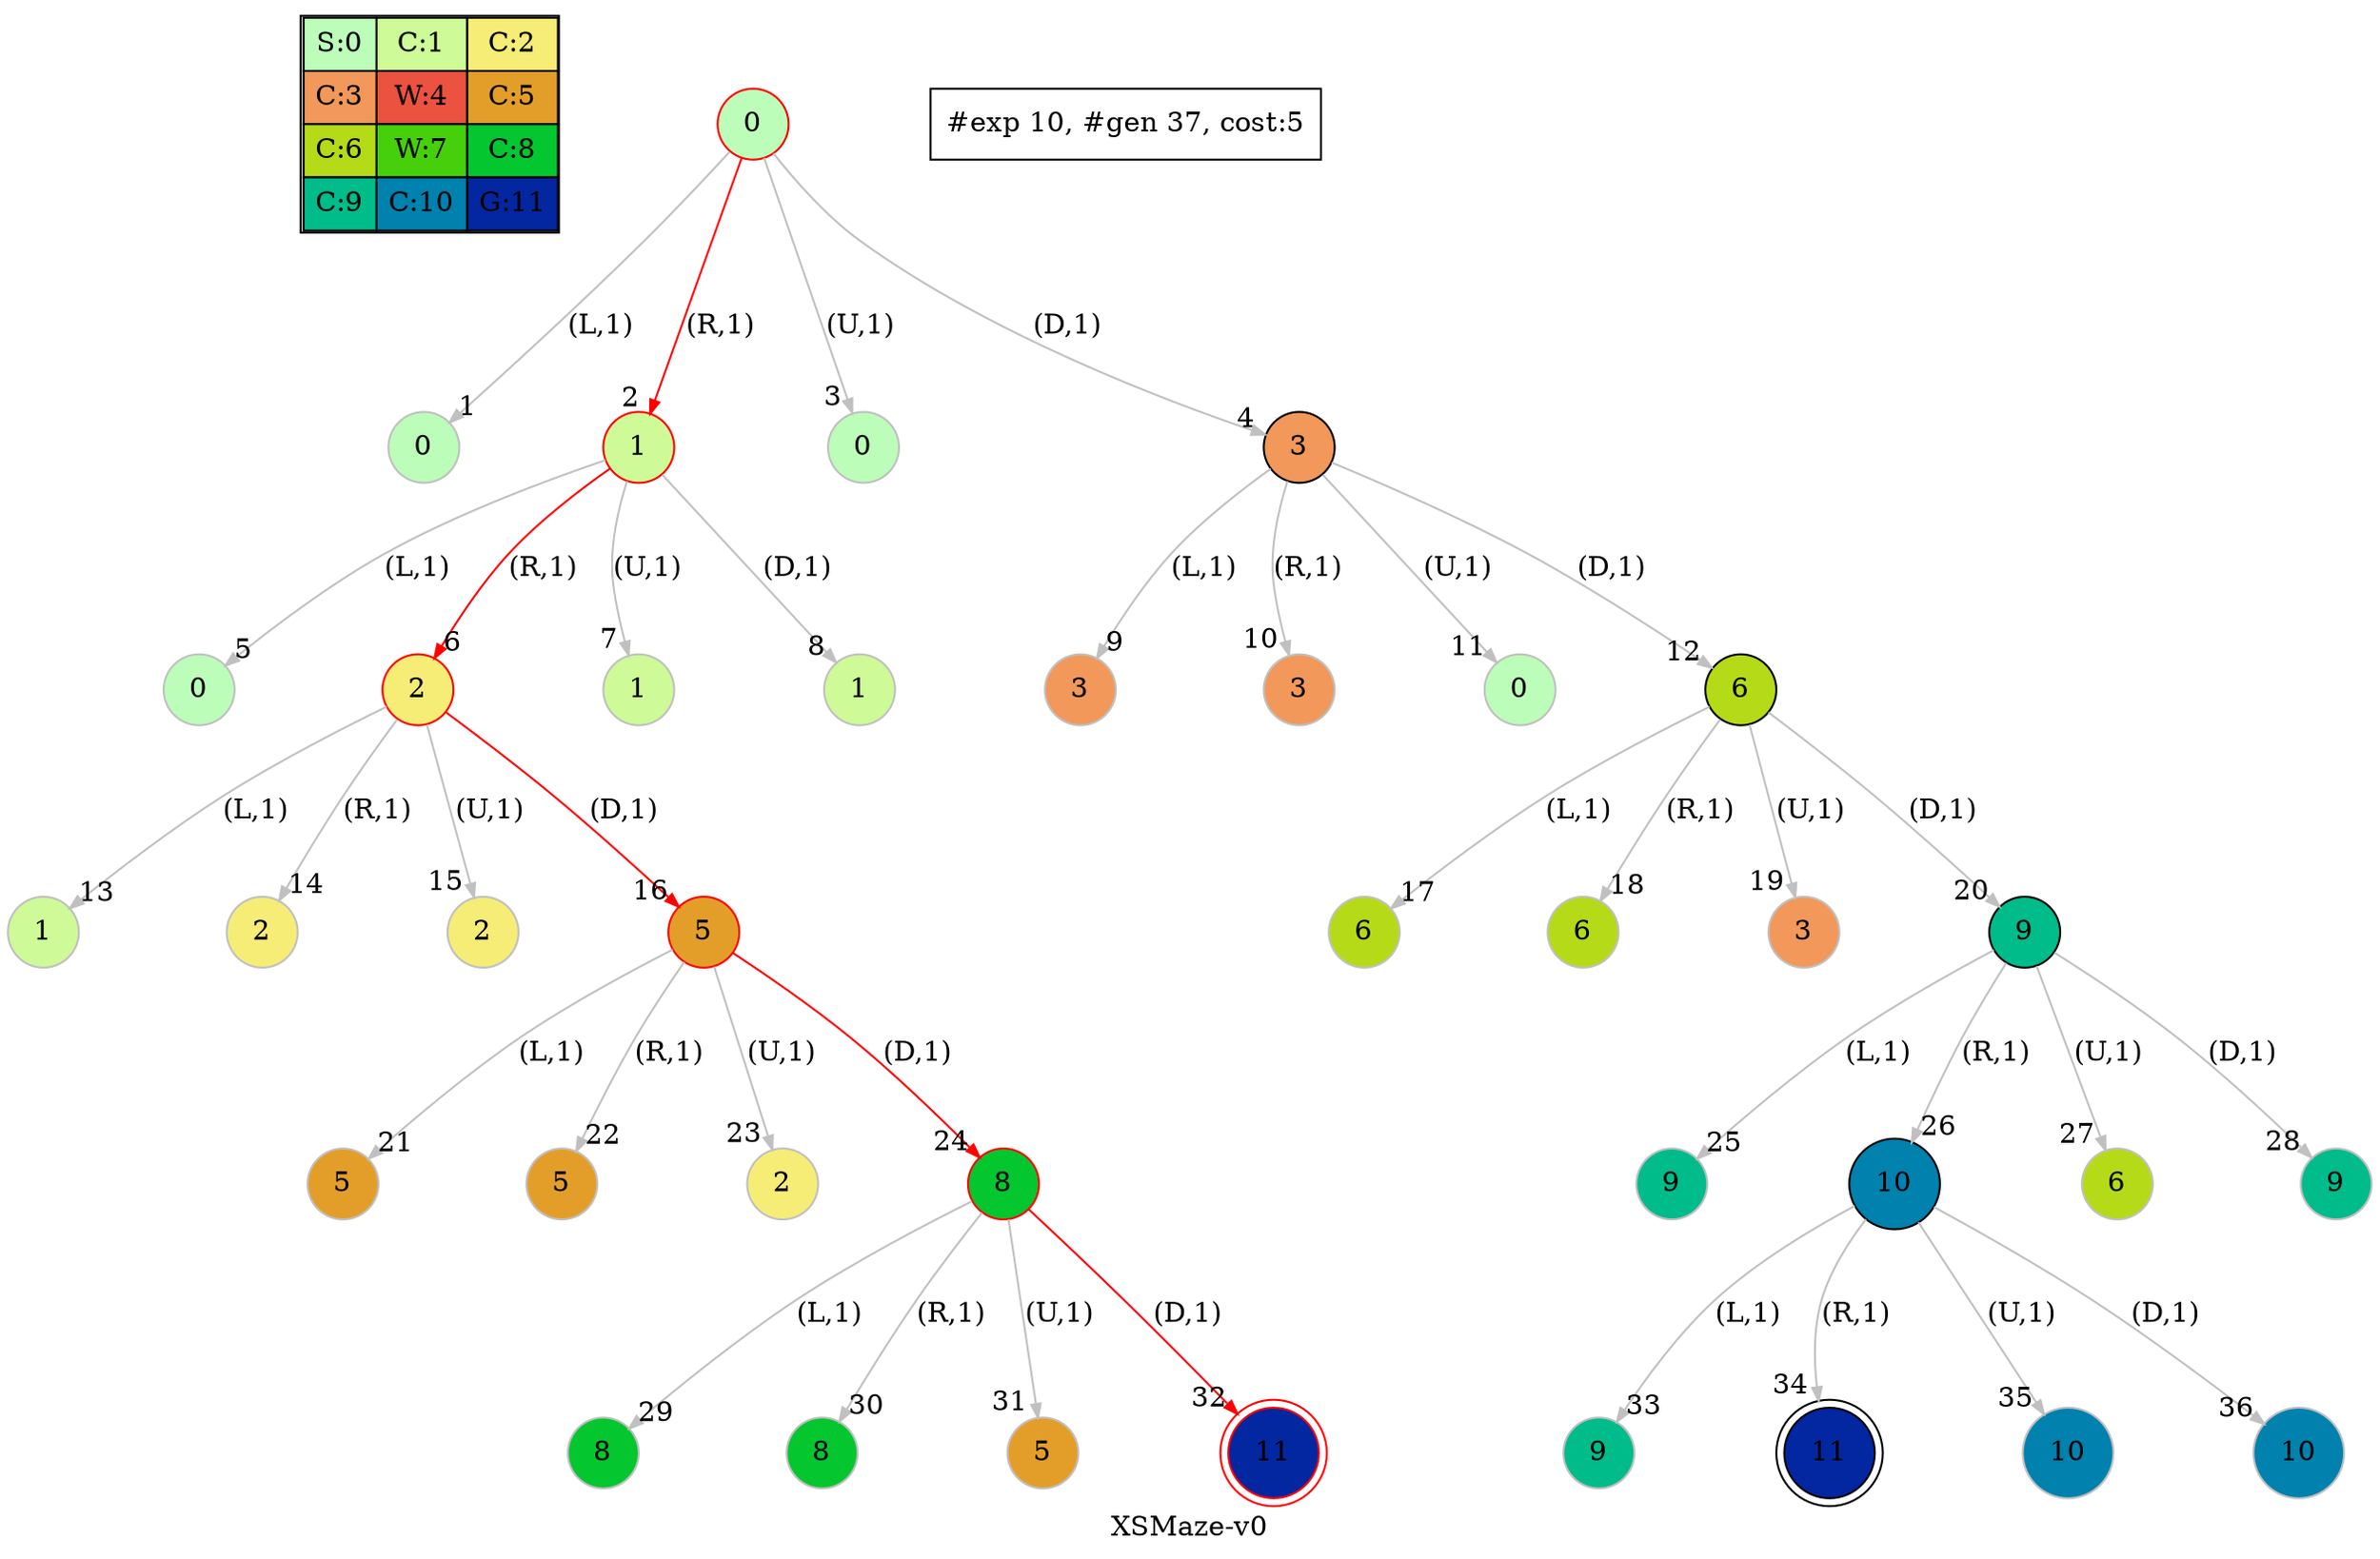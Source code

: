 digraph XSMaze { label="XSMaze-v0"
subgraph MAP {label=Map;map [shape=plaintext label=<<table border="1" cellpadding="5" cellspacing="0" cellborder="1"><tr><td bgcolor="0.32745098 0.267733   0.99083125 1.        ">S:0</td><td bgcolor="0.24117647 0.39545121 0.97940977 1.        ">C:1</td><td bgcolor="0.15490196 0.51591783 0.96349314 1.        ">C:2</td></tr><tr><td bgcolor="0.06862745 0.62692381 0.94315443 1.        ">C:3</td><td bgcolor="0.01764706 0.72643357 0.91848699 1.        ">W:4</td><td bgcolor="0.10392157 0.81262237 0.88960401 1.        ">C:5</td></tr><tr><td bgcolor="0.19803922 0.88960401 0.8534438  1.        ">C:6</td><td bgcolor="0.28431373 0.94315443 0.81619691 1.        ">W:7</td><td bgcolor="0.37058824 0.97940977 0.77520398 1.        ">C:8</td></tr><tr><td bgcolor="0.45686275 0.99770518 0.73065313 1.        ">C:9</td><td bgcolor="0.54313725 0.99770518 0.68274886 1.        ">C:10</td><td bgcolor="0.62941176 0.97940977 0.63171101 1.        ">G:11</td></tr></table>>]} 
nodesep=1 ranksep=1 node [shape=circle] edge [arrowsize=0.7] 
"0_0" [label=0 style=filled color=grey  fillcolor="0.32745098 0.267733   0.99083125 1.        "]; 
"0_0" [label=0 style=filled color=red  fillcolor="0.32745098 0.267733   0.99083125 1.        "]; 
"0_0.0-0" [label=0 style=filled color=grey  fillcolor="0.32745098 0.267733   0.99083125 1.        "];  "0_0" -> "0_0.0-0" [label="(L,1)" headlabel=" 1 " color=grey ]; 
"0_0.1-1" [label=1 style=filled color=grey  fillcolor="0.24117647 0.39545121 0.97940977 1.        "color=red ];   "0_0" -> "0_0.1-1" [label="(R,1)" headlabel=" 2 " color=grey color=red ];  
"0_0.0-2" [label=0 style=filled color=grey  fillcolor="0.32745098 0.267733   0.99083125 1.        "];  "0_0" -> "0_0.0-2" [label="(U,1)" headlabel=" 3 " color=grey ]; 
"0_0.3-3" [label=3 style=filled color=grey  fillcolor="0.06862745 0.62692381 0.94315443 1.        "];  "0_0" -> "0_0.3-3" [label="(D,1)" headlabel=" 4 " color=grey ]; 
"0_0.1-1" [label=1 style=filled color=red  fillcolor="0.24117647 0.39545121 0.97940977 1.        "]; 
"0_0.1.0-0" [label=0 style=filled color=grey  fillcolor="0.32745098 0.267733   0.99083125 1.        "];  "0_0.1-1" -> "0_0.1.0-0" [label="(L,1)" headlabel=" 5 " color=grey ]; 
"0_0.1.2-1" [label=2 style=filled color=grey  fillcolor="0.15490196 0.51591783 0.96349314 1.        "color=red ];   "0_0.1-1" -> "0_0.1.2-1" [label="(R,1)" headlabel=" 6 " color=grey color=red ];  
"0_0.1.1-2" [label=1 style=filled color=grey  fillcolor="0.24117647 0.39545121 0.97940977 1.        "];  "0_0.1-1" -> "0_0.1.1-2" [label="(U,1)" headlabel=" 7 " color=grey ]; 
"0_0.1.1-3" [label=1 style=filled color=grey  fillcolor="0.24117647 0.39545121 0.97940977 1.        "];  "0_0.1-1" -> "0_0.1.1-3" [label="(D,1)" headlabel=" 8 " color=grey ]; 
"0_0.3-3" [label=3 style=filled color=black  fillcolor="0.06862745 0.62692381 0.94315443 1.        "]; 
"0_0.3.3-0" [label=3 style=filled color=grey  fillcolor="0.06862745 0.62692381 0.94315443 1.        "];  "0_0.3-3" -> "0_0.3.3-0" [label="(L,1)" headlabel=" 9 " color=grey ]; 
"0_0.3.3-1" [label=3 style=filled color=grey  fillcolor="0.06862745 0.62692381 0.94315443 1.        "];  "0_0.3-3" -> "0_0.3.3-1" [label="(R,1)" headlabel=" 10 " color=grey ]; 
"0_0.3.0-2" [label=0 style=filled color=grey  fillcolor="0.32745098 0.267733   0.99083125 1.        "];  "0_0.3-3" -> "0_0.3.0-2" [label="(U,1)" headlabel=" 11 " color=grey ]; 
"0_0.3.6-3" [label=6 style=filled color=grey  fillcolor="0.19803922 0.88960401 0.8534438  1.        "];  "0_0.3-3" -> "0_0.3.6-3" [label="(D,1)" headlabel=" 12 " color=grey ]; 
"0_0.1.2-1" [label=2 style=filled color=red  fillcolor="0.15490196 0.51591783 0.96349314 1.        "]; 
"0_0.1.2.1-0" [label=1 style=filled color=grey  fillcolor="0.24117647 0.39545121 0.97940977 1.        "];  "0_0.1.2-1" -> "0_0.1.2.1-0" [label="(L,1)" headlabel=" 13 " color=grey ]; 
"0_0.1.2.2-1" [label=2 style=filled color=grey  fillcolor="0.15490196 0.51591783 0.96349314 1.        "];  "0_0.1.2-1" -> "0_0.1.2.2-1" [label="(R,1)" headlabel=" 14 " color=grey ]; 
"0_0.1.2.2-2" [label=2 style=filled color=grey  fillcolor="0.15490196 0.51591783 0.96349314 1.        "];  "0_0.1.2-1" -> "0_0.1.2.2-2" [label="(U,1)" headlabel=" 15 " color=grey ]; 
"0_0.1.2.5-3" [label=5 style=filled color=grey  fillcolor="0.10392157 0.81262237 0.88960401 1.        "color=red ];   "0_0.1.2-1" -> "0_0.1.2.5-3" [label="(D,1)" headlabel=" 16 " color=grey color=red ];  
"0_0.3.6-3" [label=6 style=filled color=black  fillcolor="0.19803922 0.88960401 0.8534438  1.        "]; 
"0_0.3.6.6-0" [label=6 style=filled color=grey  fillcolor="0.19803922 0.88960401 0.8534438  1.        "];  "0_0.3.6-3" -> "0_0.3.6.6-0" [label="(L,1)" headlabel=" 17 " color=grey ]; 
"0_0.3.6.6-1" [label=6 style=filled color=grey  fillcolor="0.19803922 0.88960401 0.8534438  1.        "];  "0_0.3.6-3" -> "0_0.3.6.6-1" [label="(R,1)" headlabel=" 18 " color=grey ]; 
"0_0.3.6.3-2" [label=3 style=filled color=grey  fillcolor="0.06862745 0.62692381 0.94315443 1.        "];  "0_0.3.6-3" -> "0_0.3.6.3-2" [label="(U,1)" headlabel=" 19 " color=grey ]; 
"0_0.3.6.9-3" [label=9 style=filled color=grey  fillcolor="0.45686275 0.99770518 0.73065313 1.        "];  "0_0.3.6-3" -> "0_0.3.6.9-3" [label="(D,1)" headlabel=" 20 " color=grey ]; 
"0_0.1.2.5-3" [label=5 style=filled color=red  fillcolor="0.10392157 0.81262237 0.88960401 1.        "]; 
"0_0.1.2.5.5-0" [label=5 style=filled color=grey  fillcolor="0.10392157 0.81262237 0.88960401 1.        "];  "0_0.1.2.5-3" -> "0_0.1.2.5.5-0" [label="(L,1)" headlabel=" 21 " color=grey ]; 
"0_0.1.2.5.5-1" [label=5 style=filled color=grey  fillcolor="0.10392157 0.81262237 0.88960401 1.        "];  "0_0.1.2.5-3" -> "0_0.1.2.5.5-1" [label="(R,1)" headlabel=" 22 " color=grey ]; 
"0_0.1.2.5.2-2" [label=2 style=filled color=grey  fillcolor="0.15490196 0.51591783 0.96349314 1.        "];  "0_0.1.2.5-3" -> "0_0.1.2.5.2-2" [label="(U,1)" headlabel=" 23 " color=grey ]; 
"0_0.1.2.5.8-3" [label=8 style=filled color=grey  fillcolor="0.37058824 0.97940977 0.77520398 1.        "color=red ];   "0_0.1.2.5-3" -> "0_0.1.2.5.8-3" [label="(D,1)" headlabel=" 24 " color=grey color=red ];  
"0_0.3.6.9-3" [label=9 style=filled color=black  fillcolor="0.45686275 0.99770518 0.73065313 1.        "]; 
"0_0.3.6.9.9-0" [label=9 style=filled color=grey  fillcolor="0.45686275 0.99770518 0.73065313 1.        "];  "0_0.3.6.9-3" -> "0_0.3.6.9.9-0" [label="(L,1)" headlabel=" 25 " color=grey ]; 
"0_0.3.6.9.10-1" [label=10 style=filled color=grey  fillcolor="0.54313725 0.99770518 0.68274886 1.        "];  "0_0.3.6.9-3" -> "0_0.3.6.9.10-1" [label="(R,1)" headlabel=" 26 " color=grey ]; 
"0_0.3.6.9.6-2" [label=6 style=filled color=grey  fillcolor="0.19803922 0.88960401 0.8534438  1.        "];  "0_0.3.6.9-3" -> "0_0.3.6.9.6-2" [label="(U,1)" headlabel=" 27 " color=grey ]; 
"0_0.3.6.9.9-3" [label=9 style=filled color=grey  fillcolor="0.45686275 0.99770518 0.73065313 1.        "];  "0_0.3.6.9-3" -> "0_0.3.6.9.9-3" [label="(D,1)" headlabel=" 28 " color=grey ]; 
"0_0.1.2.5.8-3" [label=8 style=filled color=red  fillcolor="0.37058824 0.97940977 0.77520398 1.        "]; 
"0_0.1.2.5.8.8-0" [label=8 style=filled color=grey  fillcolor="0.37058824 0.97940977 0.77520398 1.        "];  "0_0.1.2.5.8-3" -> "0_0.1.2.5.8.8-0" [label="(L,1)" headlabel=" 29 " color=grey ]; 
"0_0.1.2.5.8.8-1" [label=8 style=filled color=grey  fillcolor="0.37058824 0.97940977 0.77520398 1.        "];  "0_0.1.2.5.8-3" -> "0_0.1.2.5.8.8-1" [label="(R,1)" headlabel=" 30 " color=grey ]; 
"0_0.1.2.5.8.5-2" [label=5 style=filled color=grey  fillcolor="0.10392157 0.81262237 0.88960401 1.        "];  "0_0.1.2.5.8-3" -> "0_0.1.2.5.8.5-2" [label="(U,1)" headlabel=" 31 " color=grey ]; 
"0_0.1.2.5.8.11-3" [label=11 style=filled color=red peripheries=2 fillcolor="0.62941176 0.97940977 0.63171101 1.        "color=red ];   "0_0.1.2.5.8-3" -> "0_0.1.2.5.8.11-3" [label="(D,1)" headlabel=" 32 " color=grey color=red ];  
"0_0.3.6.9.10-1" [label=10 style=filled color=black  fillcolor="0.54313725 0.99770518 0.68274886 1.        "]; 
"0_0.3.6.9.10.9-0" [label=9 style=filled color=grey  fillcolor="0.45686275 0.99770518 0.73065313 1.        "];  "0_0.3.6.9.10-1" -> "0_0.3.6.9.10.9-0" [label="(L,1)" headlabel=" 33 " color=grey ]; 
"0_0.3.6.9.10.11-1" [label=11 style=filled color=black peripheries=2 fillcolor="0.62941176 0.97940977 0.63171101 1.        "];  "0_0.3.6.9.10-1" -> "0_0.3.6.9.10.11-1" [label="(R,1)" headlabel=" 34 " color=grey ]; 
"0_0.3.6.9.10.10-2" [label=10 style=filled color=grey  fillcolor="0.54313725 0.99770518 0.68274886 1.        "];  "0_0.3.6.9.10-1" -> "0_0.3.6.9.10.10-2" [label="(U,1)" headlabel=" 35 " color=grey ]; 
"0_0.3.6.9.10.10-3" [label=10 style=filled color=grey  fillcolor="0.54313725 0.99770518 0.68274886 1.        "];  "0_0.3.6.9.10-1" -> "0_0.3.6.9.10.10-3" [label="(D,1)" headlabel=" 36 " color=grey ]; 
 "#exp 10, #gen 37, cost:5" [ shape=box ];
}
